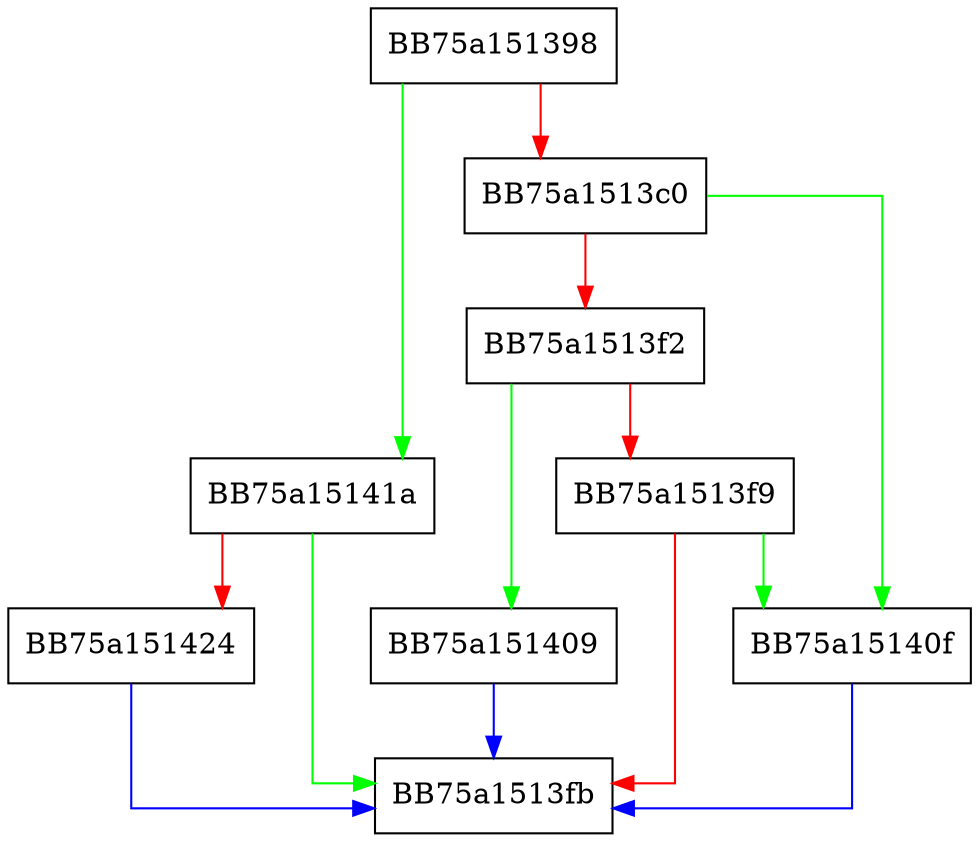 digraph StringCchPrintfA {
  node [shape="box"];
  graph [splines=ortho];
  BB75a151398 -> BB75a15141a [color="green"];
  BB75a151398 -> BB75a1513c0 [color="red"];
  BB75a1513c0 -> BB75a15140f [color="green"];
  BB75a1513c0 -> BB75a1513f2 [color="red"];
  BB75a1513f2 -> BB75a151409 [color="green"];
  BB75a1513f2 -> BB75a1513f9 [color="red"];
  BB75a1513f9 -> BB75a15140f [color="green"];
  BB75a1513f9 -> BB75a1513fb [color="red"];
  BB75a151409 -> BB75a1513fb [color="blue"];
  BB75a15140f -> BB75a1513fb [color="blue"];
  BB75a15141a -> BB75a1513fb [color="green"];
  BB75a15141a -> BB75a151424 [color="red"];
  BB75a151424 -> BB75a1513fb [color="blue"];
}